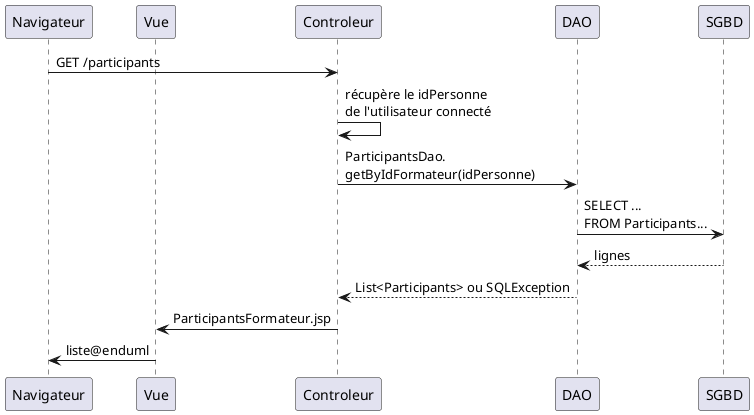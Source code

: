 @startuml

participant Navigateur
participant Vue
Navigateur -> Controleur: GET /participants
Controleur -> Controleur: récupère le idPersonne\nde l'utilisateur connecté
Controleur -> DAO: ParticipantsDao.\ngetByIdFormateur(idPersonne)
DAO -> SGBD: SELECT ...\nFROM Participants...
SGBD --> DAO: lignes
DAO --> Controleur: List<Participants> ou SQLException
Controleur -> Vue: ParticipantsFormateur.jsp
Vue -> Navigateur: liste@enduml
@enduml



